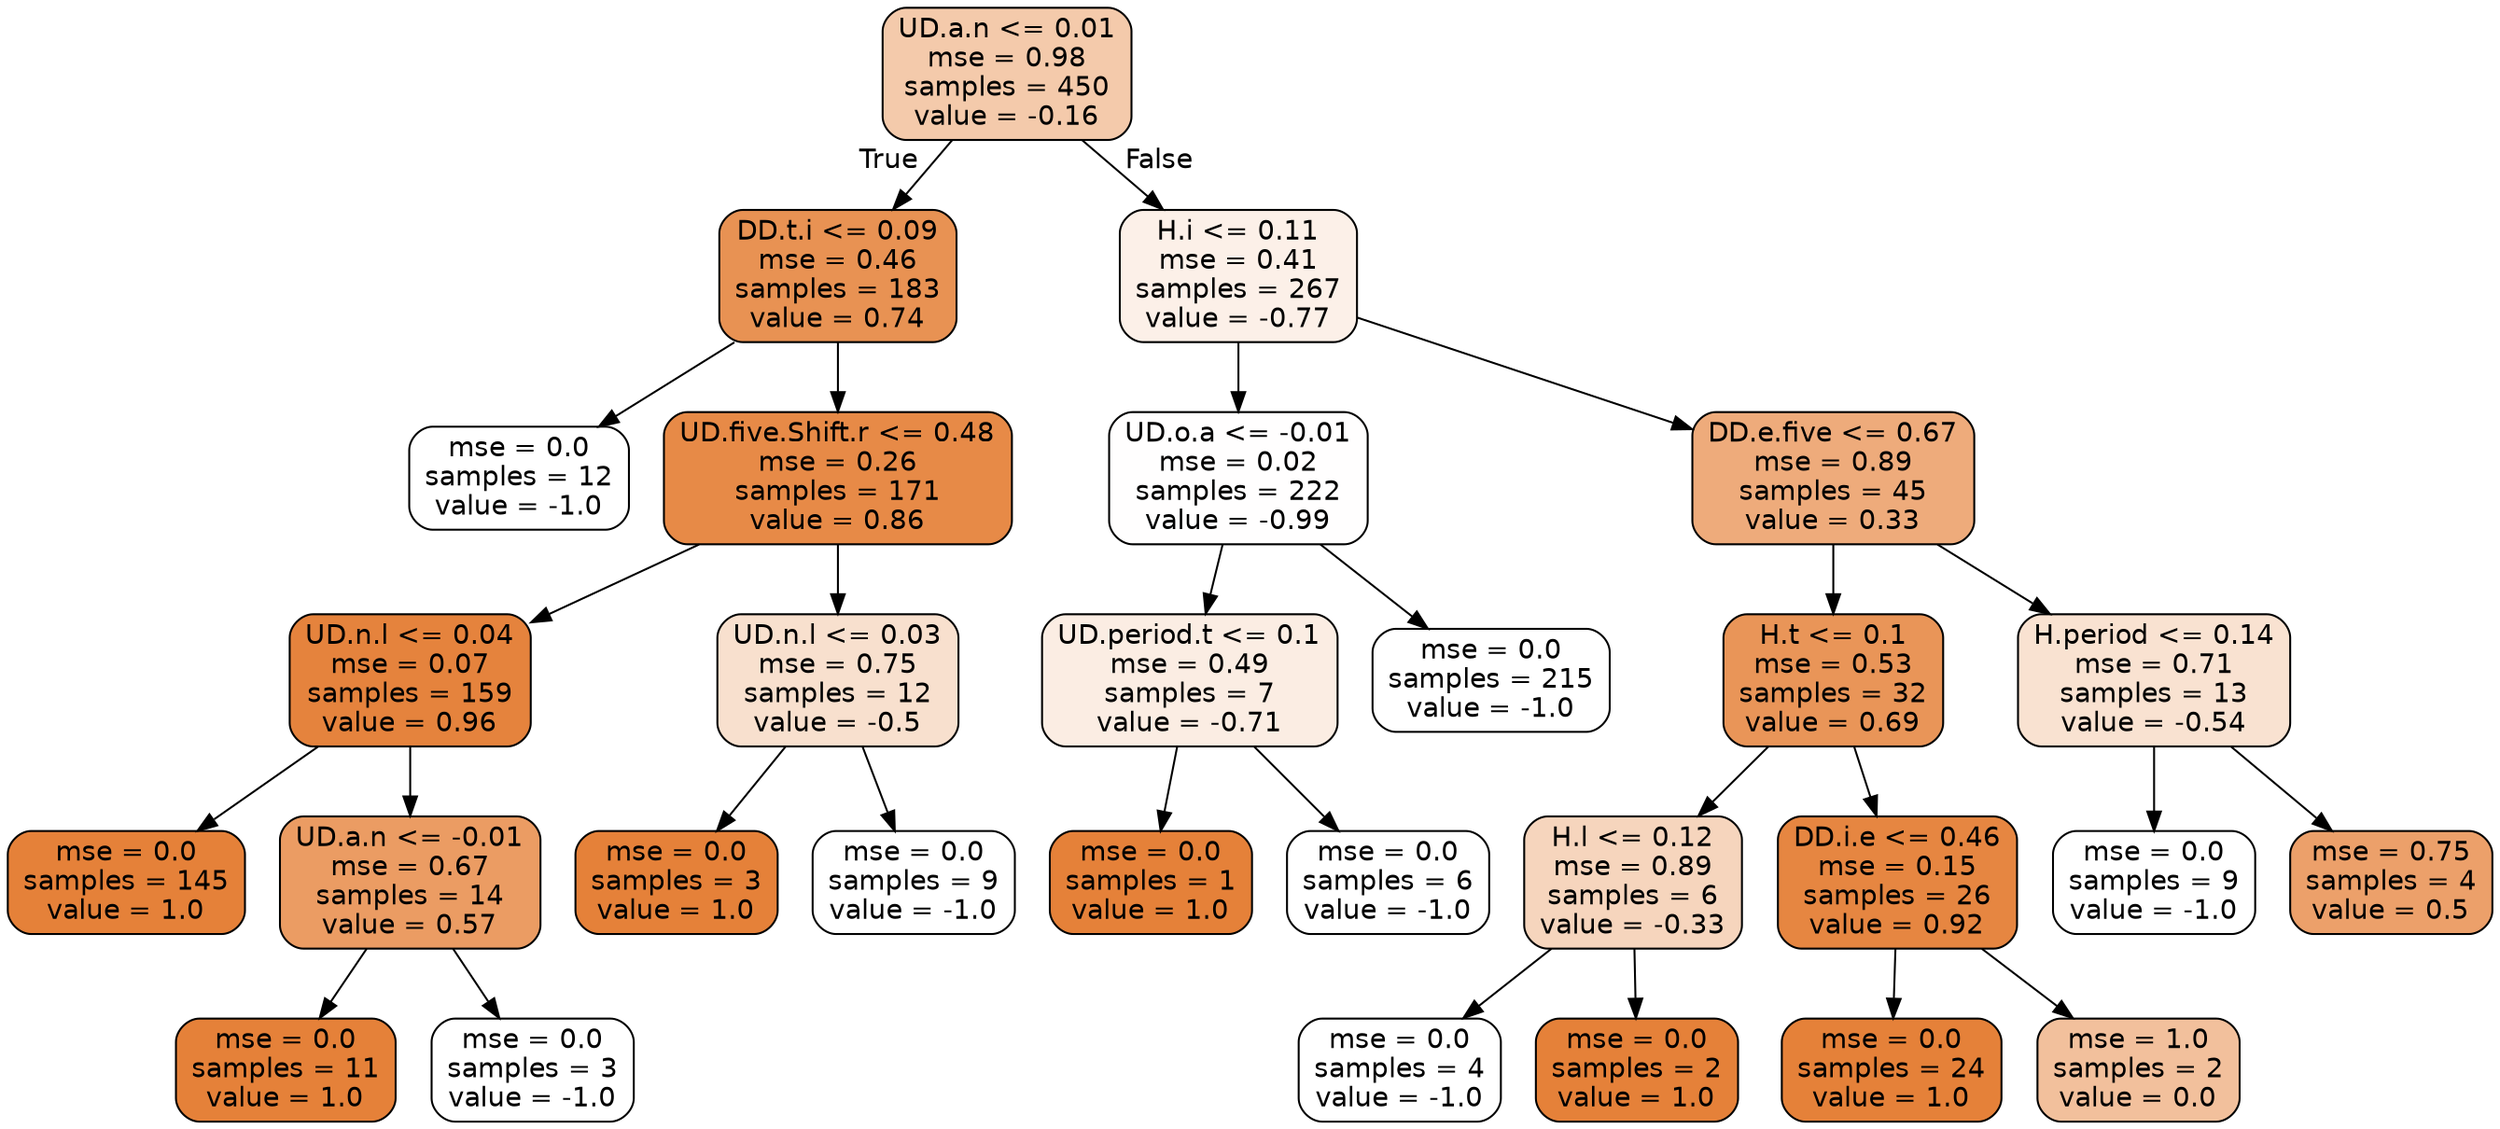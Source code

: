 digraph Tree {
node [shape=box, style="filled, rounded", color="black", fontname=helvetica] ;
edge [fontname=helvetica] ;
0 [label="UD.a.n <= 0.01\nmse = 0.98\nsamples = 450\nvalue = -0.16", fillcolor="#f4caab"] ;
1 [label="DD.t.i <= 0.09\nmse = 0.46\nsamples = 183\nvalue = 0.74", fillcolor="#e89253"] ;
0 -> 1 [labeldistance=2.5, labelangle=45, headlabel="True"] ;
2 [label="mse = 0.0\nsamples = 12\nvalue = -1.0", fillcolor="#ffffff"] ;
1 -> 2 ;
3 [label="UD.five.Shift.r <= 0.48\nmse = 0.26\nsamples = 171\nvalue = 0.86", fillcolor="#e78a47"] ;
1 -> 3 ;
4 [label="UD.n.l <= 0.04\nmse = 0.07\nsamples = 159\nvalue = 0.96", fillcolor="#e5833d"] ;
3 -> 4 ;
5 [label="mse = 0.0\nsamples = 145\nvalue = 1.0", fillcolor="#e58139"] ;
4 -> 5 ;
6 [label="UD.a.n <= -0.01\nmse = 0.67\nsamples = 14\nvalue = 0.57", fillcolor="#eb9c63"] ;
4 -> 6 ;
7 [label="mse = 0.0\nsamples = 11\nvalue = 1.0", fillcolor="#e58139"] ;
6 -> 7 ;
8 [label="mse = 0.0\nsamples = 3\nvalue = -1.0", fillcolor="#ffffff"] ;
6 -> 8 ;
9 [label="UD.n.l <= 0.03\nmse = 0.75\nsamples = 12\nvalue = -0.5", fillcolor="#f8e0ce"] ;
3 -> 9 ;
10 [label="mse = 0.0\nsamples = 3\nvalue = 1.0", fillcolor="#e58139"] ;
9 -> 10 ;
11 [label="mse = 0.0\nsamples = 9\nvalue = -1.0", fillcolor="#ffffff"] ;
9 -> 11 ;
12 [label="H.i <= 0.11\nmse = 0.41\nsamples = 267\nvalue = -0.77", fillcolor="#fcf0e8"] ;
0 -> 12 [labeldistance=2.5, labelangle=-45, headlabel="False"] ;
13 [label="UD.o.a <= -0.01\nmse = 0.02\nsamples = 222\nvalue = -0.99", fillcolor="#fffefe"] ;
12 -> 13 ;
14 [label="UD.period.t <= 0.1\nmse = 0.49\nsamples = 7\nvalue = -0.71", fillcolor="#fbede3"] ;
13 -> 14 ;
15 [label="mse = 0.0\nsamples = 1\nvalue = 1.0", fillcolor="#e58139"] ;
14 -> 15 ;
16 [label="mse = 0.0\nsamples = 6\nvalue = -1.0", fillcolor="#ffffff"] ;
14 -> 16 ;
17 [label="mse = 0.0\nsamples = 215\nvalue = -1.0", fillcolor="#ffffff"] ;
13 -> 17 ;
18 [label="DD.e.five <= 0.67\nmse = 0.89\nsamples = 45\nvalue = 0.33", fillcolor="#eeab7b"] ;
12 -> 18 ;
19 [label="H.t <= 0.1\nmse = 0.53\nsamples = 32\nvalue = 0.69", fillcolor="#e99558"] ;
18 -> 19 ;
20 [label="H.l <= 0.12\nmse = 0.89\nsamples = 6\nvalue = -0.33", fillcolor="#f6d5bd"] ;
19 -> 20 ;
21 [label="mse = 0.0\nsamples = 4\nvalue = -1.0", fillcolor="#ffffff"] ;
20 -> 21 ;
22 [label="mse = 0.0\nsamples = 2\nvalue = 1.0", fillcolor="#e58139"] ;
20 -> 22 ;
23 [label="DD.i.e <= 0.46\nmse = 0.15\nsamples = 26\nvalue = 0.92", fillcolor="#e68641"] ;
19 -> 23 ;
24 [label="mse = 0.0\nsamples = 24\nvalue = 1.0", fillcolor="#e58139"] ;
23 -> 24 ;
25 [label="mse = 1.0\nsamples = 2\nvalue = 0.0", fillcolor="#f2c09c"] ;
23 -> 25 ;
26 [label="H.period <= 0.14\nmse = 0.71\nsamples = 13\nvalue = -0.54", fillcolor="#f9e2d1"] ;
18 -> 26 ;
27 [label="mse = 0.0\nsamples = 9\nvalue = -1.0", fillcolor="#ffffff"] ;
26 -> 27 ;
28 [label="mse = 0.75\nsamples = 4\nvalue = 0.5", fillcolor="#eca06a"] ;
26 -> 28 ;
}